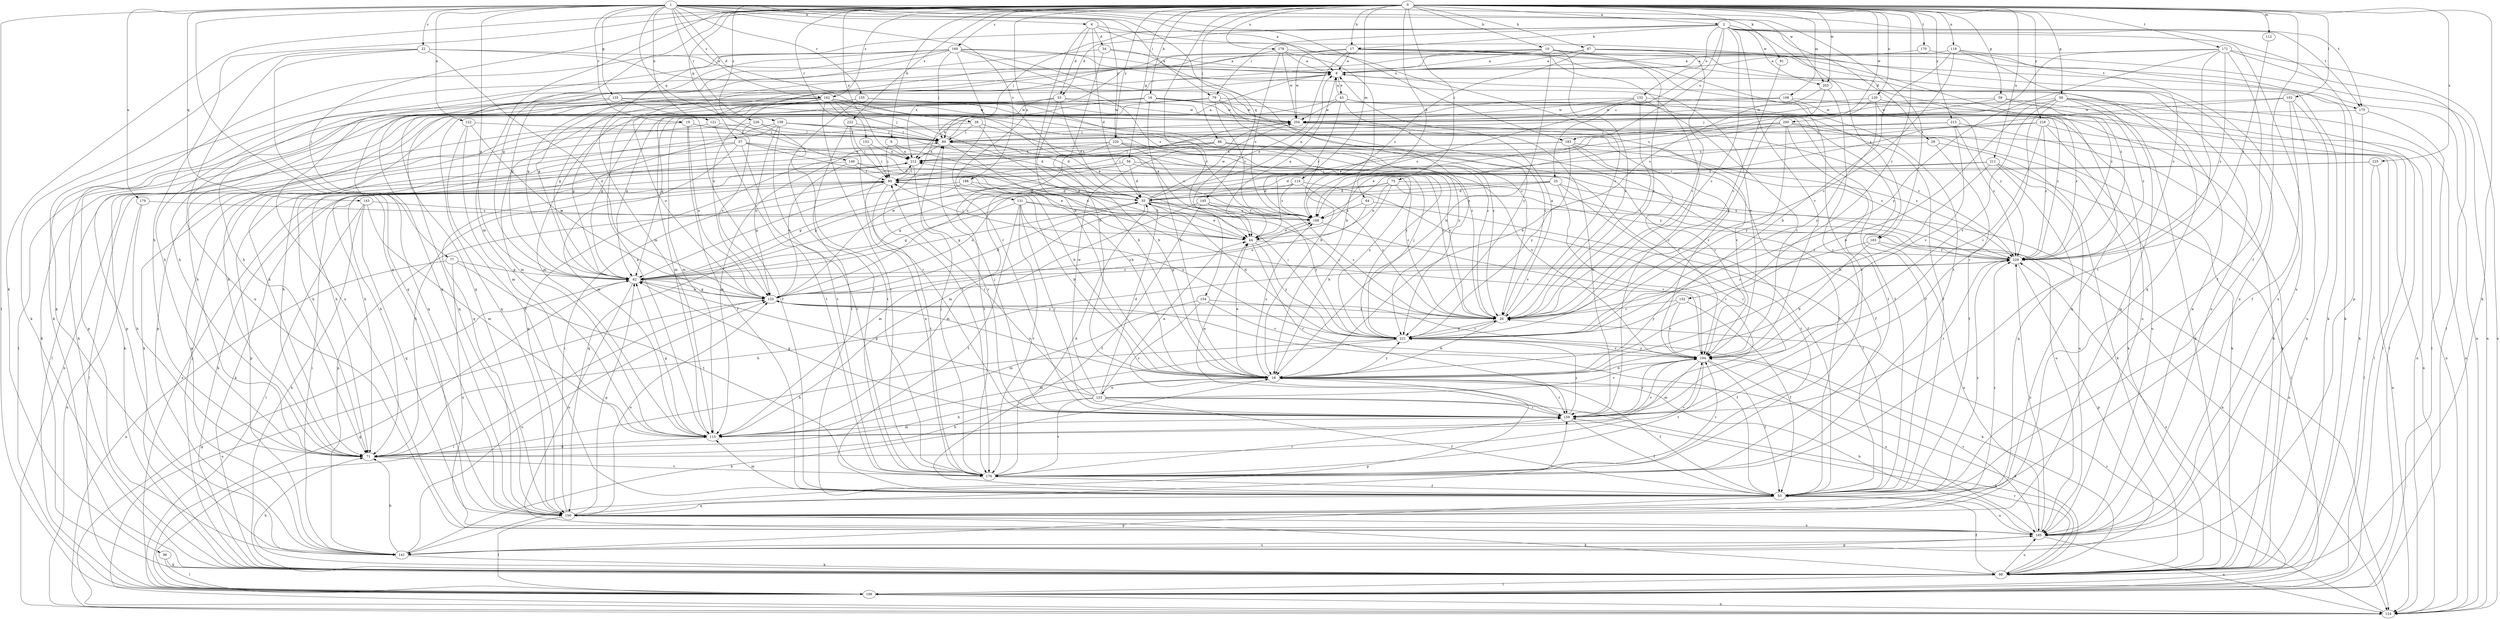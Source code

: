 strict digraph  {
0;
1;
2;
6;
8;
9;
10;
16;
17;
18;
19;
22;
25;
26;
28;
29;
33;
34;
35;
43;
44;
53;
56;
57;
58;
59;
62;
64;
67;
71;
75;
77;
79;
80;
86;
89;
91;
96;
98;
102;
106;
108;
112;
114;
115;
118;
121;
122;
123;
124;
130;
131;
132;
133;
135;
141;
143;
145;
146;
150;
152;
153;
154;
155;
158;
159;
160;
162;
163;
168;
170;
171;
175;
176;
178;
179;
183;
185;
188;
194;
200;
203;
204;
211;
212;
213;
218;
220;
221;
222;
225;
226;
229;
0 -> 2  [label=a];
0 -> 9  [label=b];
0 -> 10  [label=b];
0 -> 16  [label=b];
0 -> 17  [label=b];
0 -> 53  [label=f];
0 -> 56  [label=g];
0 -> 57  [label=g];
0 -> 58  [label=g];
0 -> 59  [label=g];
0 -> 62  [label=g];
0 -> 64  [label=h];
0 -> 67  [label=h];
0 -> 71  [label=h];
0 -> 75  [label=i];
0 -> 77  [label=i];
0 -> 86  [label=j];
0 -> 91  [label=k];
0 -> 96  [label=k];
0 -> 98  [label=k];
0 -> 102  [label=l];
0 -> 108  [label=m];
0 -> 112  [label=m];
0 -> 114  [label=m];
0 -> 115  [label=m];
0 -> 118  [label=n];
0 -> 130  [label=o];
0 -> 131  [label=o];
0 -> 152  [label=r];
0 -> 153  [label=r];
0 -> 154  [label=r];
0 -> 160  [label=s];
0 -> 162  [label=s];
0 -> 170  [label=t];
0 -> 171  [label=t];
0 -> 178  [label=u];
0 -> 200  [label=w];
0 -> 203  [label=w];
0 -> 211  [label=x];
0 -> 212  [label=x];
0 -> 213  [label=y];
0 -> 218  [label=y];
0 -> 220  [label=y];
0 -> 222  [label=z];
0 -> 225  [label=z];
0 -> 226  [label=z];
1 -> 6  [label=a];
1 -> 8  [label=a];
1 -> 19  [label=c];
1 -> 22  [label=c];
1 -> 28  [label=d];
1 -> 62  [label=g];
1 -> 79  [label=i];
1 -> 106  [label=l];
1 -> 121  [label=n];
1 -> 122  [label=n];
1 -> 135  [label=p];
1 -> 143  [label=q];
1 -> 145  [label=q];
1 -> 146  [label=q];
1 -> 150  [label=q];
1 -> 155  [label=r];
1 -> 158  [label=r];
1 -> 162  [label=s];
1 -> 163  [label=s];
1 -> 175  [label=t];
1 -> 179  [label=u];
1 -> 183  [label=u];
1 -> 188  [label=v];
1 -> 203  [label=w];
1 -> 220  [label=y];
2 -> 17  [label=b];
2 -> 25  [label=c];
2 -> 26  [label=c];
2 -> 29  [label=d];
2 -> 33  [label=d];
2 -> 79  [label=i];
2 -> 89  [label=j];
2 -> 115  [label=m];
2 -> 132  [label=o];
2 -> 141  [label=p];
2 -> 163  [label=s];
2 -> 175  [label=t];
2 -> 183  [label=u];
2 -> 185  [label=u];
2 -> 194  [label=v];
2 -> 203  [label=w];
6 -> 18  [label=b];
6 -> 26  [label=c];
6 -> 33  [label=d];
6 -> 34  [label=d];
6 -> 35  [label=d];
6 -> 229  [label=z];
8 -> 43  [label=e];
8 -> 62  [label=g];
8 -> 185  [label=u];
9 -> 44  [label=e];
9 -> 80  [label=i];
9 -> 212  [label=x];
10 -> 8  [label=a];
10 -> 18  [label=b];
10 -> 26  [label=c];
10 -> 62  [label=g];
10 -> 71  [label=h];
10 -> 150  [label=q];
10 -> 175  [label=t];
10 -> 176  [label=t];
10 -> 185  [label=u];
16 -> 18  [label=b];
16 -> 53  [label=f];
16 -> 62  [label=g];
16 -> 115  [label=m];
16 -> 141  [label=p];
16 -> 204  [label=w];
16 -> 229  [label=z];
17 -> 8  [label=a];
17 -> 26  [label=c];
17 -> 44  [label=e];
17 -> 62  [label=g];
17 -> 133  [label=o];
17 -> 150  [label=q];
17 -> 176  [label=t];
17 -> 204  [label=w];
17 -> 229  [label=z];
18 -> 44  [label=e];
18 -> 53  [label=f];
18 -> 71  [label=h];
18 -> 98  [label=k];
18 -> 123  [label=n];
18 -> 133  [label=o];
18 -> 141  [label=p];
18 -> 159  [label=r];
18 -> 168  [label=s];
18 -> 221  [label=y];
19 -> 35  [label=d];
19 -> 53  [label=f];
19 -> 89  [label=j];
19 -> 106  [label=l];
19 -> 133  [label=o];
22 -> 8  [label=a];
22 -> 26  [label=c];
22 -> 98  [label=k];
22 -> 133  [label=o];
22 -> 150  [label=q];
22 -> 185  [label=u];
25 -> 35  [label=d];
25 -> 62  [label=g];
25 -> 124  [label=n];
25 -> 150  [label=q];
25 -> 159  [label=r];
25 -> 176  [label=t];
26 -> 8  [label=a];
26 -> 18  [label=b];
26 -> 221  [label=y];
28 -> 35  [label=d];
28 -> 89  [label=j];
28 -> 150  [label=q];
28 -> 221  [label=y];
29 -> 53  [label=f];
29 -> 98  [label=k];
29 -> 212  [label=x];
33 -> 18  [label=b];
33 -> 35  [label=d];
33 -> 53  [label=f];
33 -> 71  [label=h];
33 -> 141  [label=p];
33 -> 150  [label=q];
33 -> 176  [label=t];
33 -> 204  [label=w];
34 -> 8  [label=a];
34 -> 18  [label=b];
34 -> 98  [label=k];
34 -> 221  [label=y];
35 -> 8  [label=a];
35 -> 26  [label=c];
35 -> 44  [label=e];
35 -> 62  [label=g];
35 -> 115  [label=m];
35 -> 124  [label=n];
35 -> 168  [label=s];
35 -> 204  [label=w];
43 -> 8  [label=a];
43 -> 26  [label=c];
43 -> 53  [label=f];
43 -> 62  [label=g];
43 -> 168  [label=s];
43 -> 185  [label=u];
43 -> 204  [label=w];
44 -> 8  [label=a];
44 -> 80  [label=i];
44 -> 159  [label=r];
44 -> 212  [label=x];
44 -> 221  [label=y];
44 -> 229  [label=z];
53 -> 115  [label=m];
53 -> 141  [label=p];
53 -> 150  [label=q];
53 -> 185  [label=u];
53 -> 229  [label=z];
56 -> 35  [label=d];
56 -> 53  [label=f];
56 -> 71  [label=h];
56 -> 80  [label=i];
56 -> 221  [label=y];
57 -> 18  [label=b];
57 -> 35  [label=d];
57 -> 71  [label=h];
57 -> 115  [label=m];
57 -> 141  [label=p];
57 -> 176  [label=t];
57 -> 212  [label=x];
58 -> 44  [label=e];
58 -> 98  [label=k];
58 -> 124  [label=n];
58 -> 204  [label=w];
59 -> 18  [label=b];
59 -> 106  [label=l];
59 -> 124  [label=n];
59 -> 150  [label=q];
59 -> 159  [label=r];
59 -> 194  [label=v];
59 -> 204  [label=w];
59 -> 229  [label=z];
62 -> 133  [label=o];
62 -> 185  [label=u];
62 -> 229  [label=z];
64 -> 53  [label=f];
64 -> 133  [label=o];
64 -> 168  [label=s];
67 -> 8  [label=a];
67 -> 26  [label=c];
67 -> 71  [label=h];
67 -> 98  [label=k];
67 -> 124  [label=n];
67 -> 168  [label=s];
71 -> 176  [label=t];
71 -> 194  [label=v];
75 -> 18  [label=b];
75 -> 35  [label=d];
75 -> 44  [label=e];
75 -> 62  [label=g];
75 -> 185  [label=u];
75 -> 229  [label=z];
77 -> 62  [label=g];
77 -> 124  [label=n];
77 -> 176  [label=t];
77 -> 185  [label=u];
79 -> 18  [label=b];
79 -> 71  [label=h];
79 -> 106  [label=l];
79 -> 115  [label=m];
79 -> 150  [label=q];
79 -> 168  [label=s];
79 -> 204  [label=w];
80 -> 35  [label=d];
80 -> 62  [label=g];
80 -> 71  [label=h];
80 -> 98  [label=k];
80 -> 176  [label=t];
86 -> 53  [label=f];
86 -> 80  [label=i];
86 -> 115  [label=m];
86 -> 194  [label=v];
86 -> 212  [label=x];
86 -> 229  [label=z];
89 -> 8  [label=a];
89 -> 18  [label=b];
89 -> 26  [label=c];
89 -> 212  [label=x];
91 -> 26  [label=c];
96 -> 98  [label=k];
96 -> 106  [label=l];
98 -> 53  [label=f];
98 -> 71  [label=h];
98 -> 89  [label=j];
98 -> 106  [label=l];
98 -> 159  [label=r];
98 -> 185  [label=u];
102 -> 53  [label=f];
102 -> 98  [label=k];
102 -> 168  [label=s];
102 -> 185  [label=u];
102 -> 204  [label=w];
106 -> 62  [label=g];
106 -> 124  [label=n];
106 -> 212  [label=x];
106 -> 229  [label=z];
108 -> 62  [label=g];
108 -> 98  [label=k];
108 -> 204  [label=w];
108 -> 229  [label=z];
112 -> 229  [label=z];
114 -> 26  [label=c];
114 -> 35  [label=d];
114 -> 133  [label=o];
114 -> 159  [label=r];
114 -> 168  [label=s];
115 -> 8  [label=a];
115 -> 62  [label=g];
115 -> 71  [label=h];
115 -> 194  [label=v];
118 -> 8  [label=a];
118 -> 18  [label=b];
118 -> 26  [label=c];
118 -> 124  [label=n];
118 -> 185  [label=u];
118 -> 229  [label=z];
121 -> 89  [label=j];
121 -> 98  [label=k];
121 -> 176  [label=t];
122 -> 53  [label=f];
122 -> 89  [label=j];
122 -> 115  [label=m];
122 -> 133  [label=o];
123 -> 35  [label=d];
123 -> 44  [label=e];
123 -> 53  [label=f];
123 -> 62  [label=g];
123 -> 71  [label=h];
123 -> 80  [label=i];
123 -> 98  [label=k];
123 -> 159  [label=r];
123 -> 176  [label=t];
123 -> 194  [label=v];
123 -> 204  [label=w];
124 -> 26  [label=c];
124 -> 62  [label=g];
124 -> 133  [label=o];
130 -> 89  [label=j];
130 -> 150  [label=q];
130 -> 204  [label=w];
130 -> 221  [label=y];
130 -> 229  [label=z];
131 -> 53  [label=f];
131 -> 62  [label=g];
131 -> 159  [label=r];
131 -> 168  [label=s];
131 -> 176  [label=t];
131 -> 194  [label=v];
131 -> 221  [label=y];
132 -> 26  [label=c];
132 -> 124  [label=n];
132 -> 168  [label=s];
132 -> 194  [label=v];
132 -> 204  [label=w];
132 -> 212  [label=x];
133 -> 26  [label=c];
133 -> 35  [label=d];
133 -> 53  [label=f];
133 -> 62  [label=g];
133 -> 98  [label=k];
133 -> 106  [label=l];
133 -> 168  [label=s];
133 -> 204  [label=w];
135 -> 26  [label=c];
135 -> 53  [label=f];
135 -> 98  [label=k];
135 -> 150  [label=q];
135 -> 204  [label=w];
141 -> 18  [label=b];
141 -> 71  [label=h];
141 -> 80  [label=i];
141 -> 98  [label=k];
141 -> 133  [label=o];
141 -> 185  [label=u];
143 -> 98  [label=k];
143 -> 106  [label=l];
143 -> 115  [label=m];
143 -> 150  [label=q];
143 -> 168  [label=s];
145 -> 26  [label=c];
145 -> 53  [label=f];
145 -> 115  [label=m];
145 -> 168  [label=s];
145 -> 221  [label=y];
146 -> 26  [label=c];
146 -> 44  [label=e];
146 -> 80  [label=i];
146 -> 133  [label=o];
146 -> 141  [label=p];
150 -> 62  [label=g];
150 -> 80  [label=i];
150 -> 98  [label=k];
150 -> 106  [label=l];
150 -> 133  [label=o];
150 -> 159  [label=r];
150 -> 185  [label=u];
150 -> 229  [label=z];
152 -> 26  [label=c];
152 -> 53  [label=f];
152 -> 194  [label=v];
152 -> 221  [label=y];
153 -> 80  [label=i];
153 -> 212  [label=x];
154 -> 26  [label=c];
154 -> 115  [label=m];
154 -> 159  [label=r];
154 -> 194  [label=v];
155 -> 26  [label=c];
155 -> 44  [label=e];
155 -> 98  [label=k];
155 -> 106  [label=l];
155 -> 176  [label=t];
155 -> 204  [label=w];
158 -> 71  [label=h];
158 -> 89  [label=j];
158 -> 98  [label=k];
158 -> 133  [label=o];
158 -> 176  [label=t];
158 -> 194  [label=v];
158 -> 229  [label=z];
159 -> 44  [label=e];
159 -> 53  [label=f];
159 -> 62  [label=g];
159 -> 89  [label=j];
159 -> 115  [label=m];
159 -> 204  [label=w];
159 -> 221  [label=y];
160 -> 8  [label=a];
160 -> 62  [label=g];
160 -> 71  [label=h];
160 -> 89  [label=j];
160 -> 141  [label=p];
160 -> 150  [label=q];
160 -> 159  [label=r];
160 -> 168  [label=s];
160 -> 185  [label=u];
160 -> 194  [label=v];
160 -> 221  [label=y];
162 -> 18  [label=b];
162 -> 26  [label=c];
162 -> 44  [label=e];
162 -> 62  [label=g];
162 -> 71  [label=h];
162 -> 89  [label=j];
162 -> 115  [label=m];
162 -> 133  [label=o];
162 -> 141  [label=p];
162 -> 176  [label=t];
162 -> 204  [label=w];
162 -> 221  [label=y];
163 -> 18  [label=b];
163 -> 26  [label=c];
163 -> 185  [label=u];
163 -> 229  [label=z];
168 -> 44  [label=e];
168 -> 194  [label=v];
170 -> 8  [label=a];
170 -> 98  [label=k];
171 -> 8  [label=a];
171 -> 53  [label=f];
171 -> 106  [label=l];
171 -> 124  [label=n];
171 -> 168  [label=s];
171 -> 176  [label=t];
171 -> 221  [label=y];
171 -> 229  [label=z];
175 -> 98  [label=k];
175 -> 106  [label=l];
175 -> 115  [label=m];
176 -> 35  [label=d];
176 -> 53  [label=f];
176 -> 89  [label=j];
176 -> 159  [label=r];
176 -> 194  [label=v];
176 -> 212  [label=x];
178 -> 8  [label=a];
178 -> 18  [label=b];
178 -> 159  [label=r];
178 -> 168  [label=s];
178 -> 204  [label=w];
178 -> 212  [label=x];
179 -> 71  [label=h];
179 -> 124  [label=n];
179 -> 168  [label=s];
183 -> 53  [label=f];
183 -> 71  [label=h];
183 -> 150  [label=q];
183 -> 194  [label=v];
183 -> 212  [label=x];
183 -> 221  [label=y];
183 -> 229  [label=z];
185 -> 8  [label=a];
185 -> 18  [label=b];
185 -> 124  [label=n];
185 -> 141  [label=p];
185 -> 194  [label=v];
185 -> 229  [label=z];
188 -> 18  [label=b];
188 -> 35  [label=d];
188 -> 62  [label=g];
188 -> 141  [label=p];
194 -> 18  [label=b];
194 -> 53  [label=f];
194 -> 115  [label=m];
194 -> 159  [label=r];
194 -> 176  [label=t];
194 -> 185  [label=u];
194 -> 221  [label=y];
200 -> 44  [label=e];
200 -> 89  [label=j];
200 -> 98  [label=k];
200 -> 106  [label=l];
200 -> 133  [label=o];
200 -> 176  [label=t];
200 -> 221  [label=y];
203 -> 18  [label=b];
203 -> 159  [label=r];
203 -> 221  [label=y];
204 -> 89  [label=j];
204 -> 98  [label=k];
204 -> 194  [label=v];
211 -> 18  [label=b];
211 -> 80  [label=i];
211 -> 106  [label=l];
211 -> 115  [label=m];
211 -> 150  [label=q];
211 -> 185  [label=u];
212 -> 80  [label=i];
212 -> 98  [label=k];
212 -> 106  [label=l];
212 -> 159  [label=r];
213 -> 80  [label=i];
213 -> 89  [label=j];
213 -> 98  [label=k];
213 -> 194  [label=v];
213 -> 229  [label=z];
218 -> 89  [label=j];
218 -> 124  [label=n];
218 -> 168  [label=s];
218 -> 185  [label=u];
218 -> 194  [label=v];
218 -> 229  [label=z];
220 -> 26  [label=c];
220 -> 71  [label=h];
220 -> 168  [label=s];
220 -> 176  [label=t];
220 -> 194  [label=v];
220 -> 212  [label=x];
221 -> 26  [label=c];
221 -> 35  [label=d];
221 -> 71  [label=h];
221 -> 80  [label=i];
221 -> 89  [label=j];
221 -> 115  [label=m];
221 -> 194  [label=v];
222 -> 53  [label=f];
222 -> 80  [label=i];
222 -> 89  [label=j];
222 -> 159  [label=r];
225 -> 35  [label=d];
225 -> 80  [label=i];
225 -> 106  [label=l];
225 -> 124  [label=n];
226 -> 89  [label=j];
226 -> 124  [label=n];
226 -> 133  [label=o];
226 -> 176  [label=t];
229 -> 62  [label=g];
229 -> 71  [label=h];
229 -> 141  [label=p];
229 -> 159  [label=r];
229 -> 212  [label=x];
}
